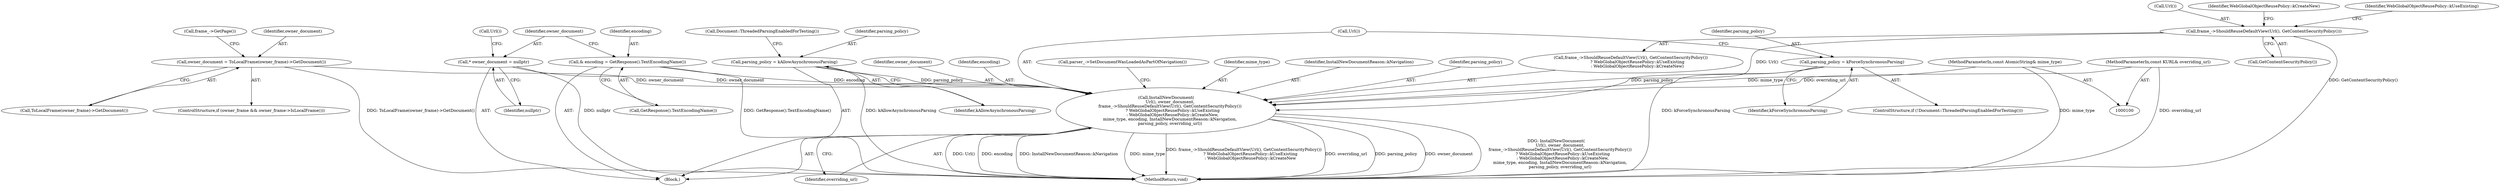 digraph "0_Chrome_90f878780cce9c4b0475fcea14d91b8f510cce11_1@pointer" {
"1000166" [label="(Call,InstallNewDocument(\n      Url(), owner_document,\n      frame_->ShouldReuseDefaultView(Url(), GetContentSecurityPolicy())\n          ? WebGlobalObjectReusePolicy::kUseExisting\n          : WebGlobalObjectReusePolicy::kCreateNew,\n      mime_type, encoding, InstallNewDocumentReason::kNavigation,\n      parsing_policy, overriding_url))"];
"1000170" [label="(Call,frame_->ShouldReuseDefaultView(Url(), GetContentSecurityPolicy()))"];
"1000151" [label="(Call,owner_document = ToLocalFrame(owner_frame)->GetDocument())"];
"1000130" [label="(Call,* owner_document = nullptr)"];
"1000101" [label="(MethodParameterIn,const AtomicString& mime_type)"];
"1000126" [label="(Call,& encoding = GetResponse().TextEncodingName())"];
"1000163" [label="(Call,parsing_policy = kForceSynchronousParsing)"];
"1000157" [label="(Call,parsing_policy = kAllowAsynchronousParsing)"];
"1000102" [label="(MethodParameterIn,const KURL& overriding_url)"];
"1000166" [label="(Call,InstallNewDocument(\n      Url(), owner_document,\n      frame_->ShouldReuseDefaultView(Url(), GetContentSecurityPolicy())\n          ? WebGlobalObjectReusePolicy::kUseExisting\n          : WebGlobalObjectReusePolicy::kCreateNew,\n      mime_type, encoding, InstallNewDocumentReason::kNavigation,\n      parsing_policy, overriding_url))"];
"1000175" [label="(Identifier,mime_type)"];
"1000126" [label="(Call,& encoding = GetResponse().TextEncodingName())"];
"1000128" [label="(Call,GetResponse().TextEncodingName())"];
"1000151" [label="(Call,owner_document = ToLocalFrame(owner_frame)->GetDocument())"];
"1000177" [label="(Identifier,InstallNewDocumentReason::kNavigation)"];
"1000130" [label="(Call,* owner_document = nullptr)"];
"1000167" [label="(Call,Url())"];
"1000180" [label="(Call,parser_->SetDocumentWasLoadedAsPartOfNavigation())"];
"1000157" [label="(Call,parsing_policy = kAllowAsynchronousParsing)"];
"1000155" [label="(Call,frame_->GetPage())"];
"1000171" [label="(Call,Url())"];
"1000165" [label="(Identifier,kForceSynchronousParsing)"];
"1000189" [label="(MethodReturn,void)"];
"1000164" [label="(Identifier,parsing_policy)"];
"1000101" [label="(MethodParameterIn,const AtomicString& mime_type)"];
"1000147" [label="(ControlStructure,if (owner_frame && owner_frame->IsLocalFrame()))"];
"1000169" [label="(Call,frame_->ShouldReuseDefaultView(Url(), GetContentSecurityPolicy())\n          ? WebGlobalObjectReusePolicy::kUseExisting\n          : WebGlobalObjectReusePolicy::kCreateNew)"];
"1000135" [label="(Call,Url())"];
"1000160" [label="(ControlStructure,if (!Document::ThreadedParsingEnabledForTesting()))"];
"1000178" [label="(Identifier,parsing_policy)"];
"1000153" [label="(Call,ToLocalFrame(owner_frame)->GetDocument())"];
"1000131" [label="(Identifier,owner_document)"];
"1000159" [label="(Identifier,kAllowAsynchronousParsing)"];
"1000127" [label="(Identifier,encoding)"];
"1000162" [label="(Call,Document::ThreadedParsingEnabledForTesting())"];
"1000168" [label="(Identifier,owner_document)"];
"1000103" [label="(Block,)"];
"1000163" [label="(Call,parsing_policy = kForceSynchronousParsing)"];
"1000102" [label="(MethodParameterIn,const KURL& overriding_url)"];
"1000179" [label="(Identifier,overriding_url)"];
"1000176" [label="(Identifier,encoding)"];
"1000170" [label="(Call,frame_->ShouldReuseDefaultView(Url(), GetContentSecurityPolicy()))"];
"1000174" [label="(Identifier,WebGlobalObjectReusePolicy::kCreateNew)"];
"1000152" [label="(Identifier,owner_document)"];
"1000132" [label="(Identifier,nullptr)"];
"1000173" [label="(Identifier,WebGlobalObjectReusePolicy::kUseExisting)"];
"1000172" [label="(Call,GetContentSecurityPolicy())"];
"1000158" [label="(Identifier,parsing_policy)"];
"1000166" -> "1000103"  [label="AST: "];
"1000166" -> "1000179"  [label="CFG: "];
"1000167" -> "1000166"  [label="AST: "];
"1000168" -> "1000166"  [label="AST: "];
"1000169" -> "1000166"  [label="AST: "];
"1000175" -> "1000166"  [label="AST: "];
"1000176" -> "1000166"  [label="AST: "];
"1000177" -> "1000166"  [label="AST: "];
"1000178" -> "1000166"  [label="AST: "];
"1000179" -> "1000166"  [label="AST: "];
"1000180" -> "1000166"  [label="CFG: "];
"1000166" -> "1000189"  [label="DDG: frame_->ShouldReuseDefaultView(Url(), GetContentSecurityPolicy())\n          ? WebGlobalObjectReusePolicy::kUseExisting\n          : WebGlobalObjectReusePolicy::kCreateNew"];
"1000166" -> "1000189"  [label="DDG: overriding_url"];
"1000166" -> "1000189"  [label="DDG: parsing_policy"];
"1000166" -> "1000189"  [label="DDG: owner_document"];
"1000166" -> "1000189"  [label="DDG: InstallNewDocument(\n      Url(), owner_document,\n      frame_->ShouldReuseDefaultView(Url(), GetContentSecurityPolicy())\n          ? WebGlobalObjectReusePolicy::kUseExisting\n          : WebGlobalObjectReusePolicy::kCreateNew,\n      mime_type, encoding, InstallNewDocumentReason::kNavigation,\n      parsing_policy, overriding_url)"];
"1000166" -> "1000189"  [label="DDG: Url()"];
"1000166" -> "1000189"  [label="DDG: encoding"];
"1000166" -> "1000189"  [label="DDG: InstallNewDocumentReason::kNavigation"];
"1000166" -> "1000189"  [label="DDG: mime_type"];
"1000170" -> "1000166"  [label="DDG: Url()"];
"1000151" -> "1000166"  [label="DDG: owner_document"];
"1000130" -> "1000166"  [label="DDG: owner_document"];
"1000101" -> "1000166"  [label="DDG: mime_type"];
"1000126" -> "1000166"  [label="DDG: encoding"];
"1000163" -> "1000166"  [label="DDG: parsing_policy"];
"1000157" -> "1000166"  [label="DDG: parsing_policy"];
"1000102" -> "1000166"  [label="DDG: overriding_url"];
"1000170" -> "1000169"  [label="AST: "];
"1000170" -> "1000172"  [label="CFG: "];
"1000171" -> "1000170"  [label="AST: "];
"1000172" -> "1000170"  [label="AST: "];
"1000173" -> "1000170"  [label="CFG: "];
"1000174" -> "1000170"  [label="CFG: "];
"1000170" -> "1000189"  [label="DDG: GetContentSecurityPolicy()"];
"1000151" -> "1000147"  [label="AST: "];
"1000151" -> "1000153"  [label="CFG: "];
"1000152" -> "1000151"  [label="AST: "];
"1000153" -> "1000151"  [label="AST: "];
"1000155" -> "1000151"  [label="CFG: "];
"1000151" -> "1000189"  [label="DDG: ToLocalFrame(owner_frame)->GetDocument()"];
"1000130" -> "1000103"  [label="AST: "];
"1000130" -> "1000132"  [label="CFG: "];
"1000131" -> "1000130"  [label="AST: "];
"1000132" -> "1000130"  [label="AST: "];
"1000135" -> "1000130"  [label="CFG: "];
"1000130" -> "1000189"  [label="DDG: nullptr"];
"1000101" -> "1000100"  [label="AST: "];
"1000101" -> "1000189"  [label="DDG: mime_type"];
"1000126" -> "1000103"  [label="AST: "];
"1000126" -> "1000128"  [label="CFG: "];
"1000127" -> "1000126"  [label="AST: "];
"1000128" -> "1000126"  [label="AST: "];
"1000131" -> "1000126"  [label="CFG: "];
"1000126" -> "1000189"  [label="DDG: GetResponse().TextEncodingName()"];
"1000163" -> "1000160"  [label="AST: "];
"1000163" -> "1000165"  [label="CFG: "];
"1000164" -> "1000163"  [label="AST: "];
"1000165" -> "1000163"  [label="AST: "];
"1000167" -> "1000163"  [label="CFG: "];
"1000163" -> "1000189"  [label="DDG: kForceSynchronousParsing"];
"1000157" -> "1000103"  [label="AST: "];
"1000157" -> "1000159"  [label="CFG: "];
"1000158" -> "1000157"  [label="AST: "];
"1000159" -> "1000157"  [label="AST: "];
"1000162" -> "1000157"  [label="CFG: "];
"1000157" -> "1000189"  [label="DDG: kAllowAsynchronousParsing"];
"1000102" -> "1000100"  [label="AST: "];
"1000102" -> "1000189"  [label="DDG: overriding_url"];
}
